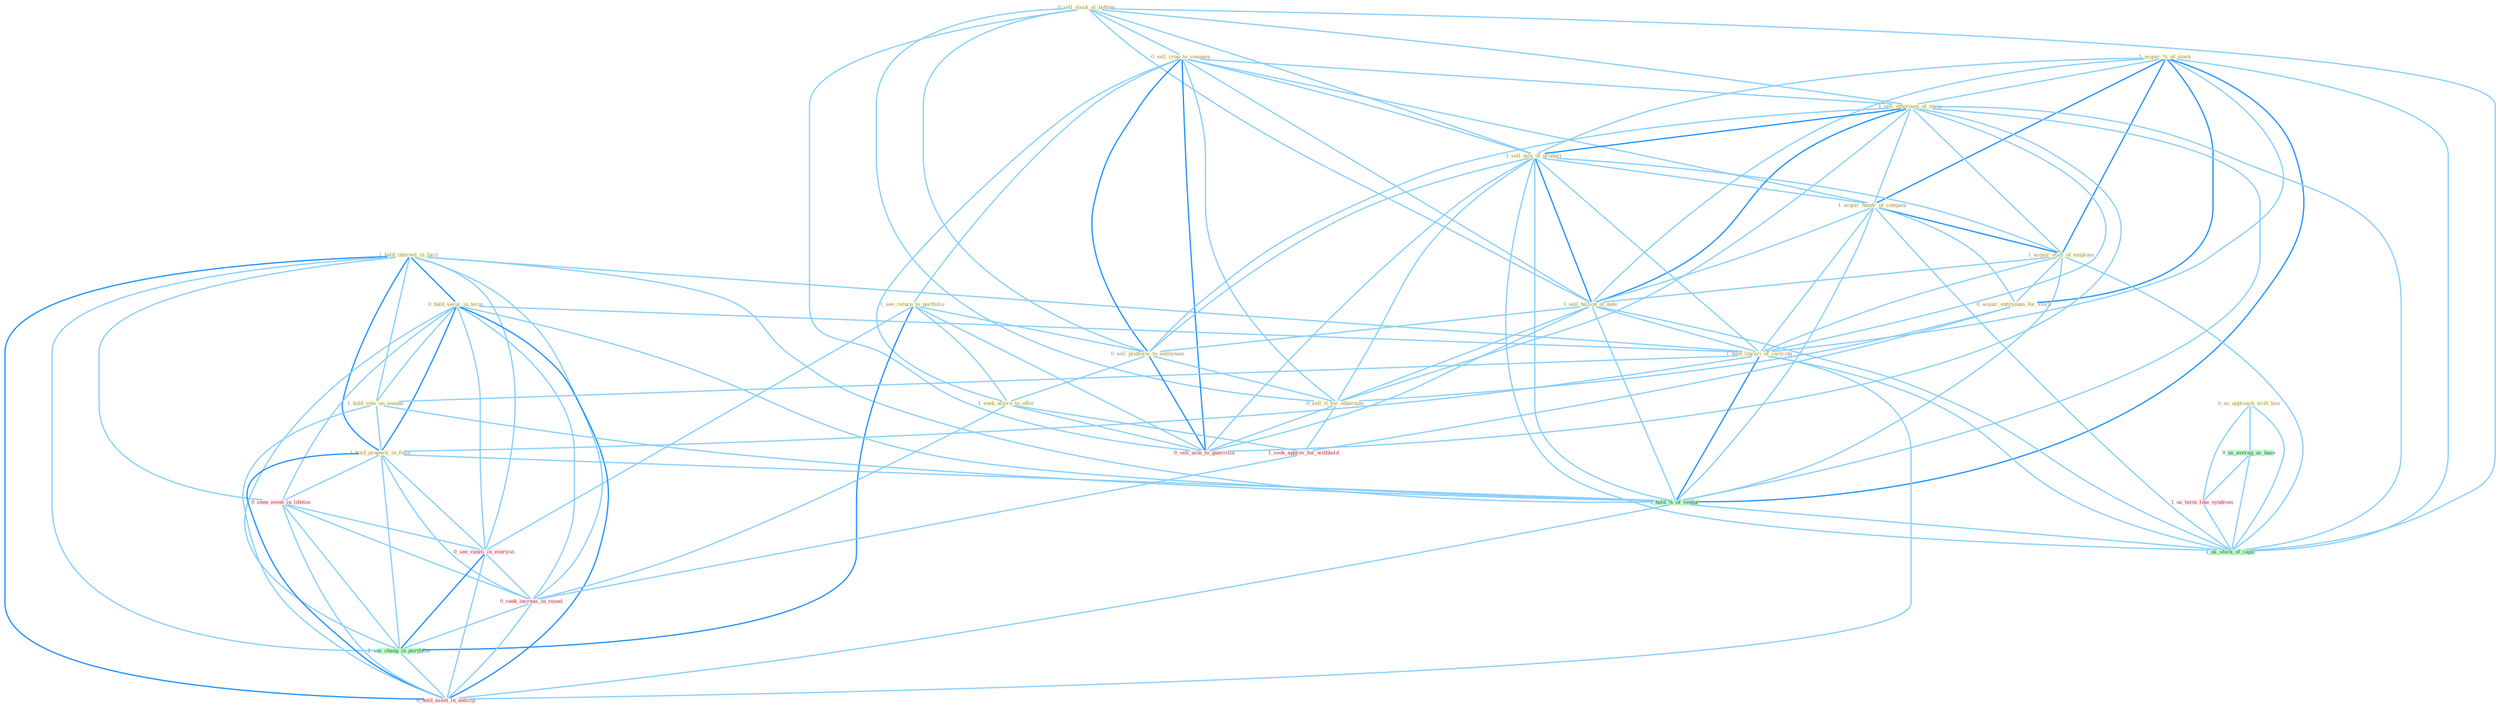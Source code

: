 Graph G{ 
    node
    [shape=polygon,style=filled,width=.5,height=.06,color="#BDFCC9",fixedsize=true,fontsize=4,
    fontcolor="#2f4f4f"];
    {node
    [color="#ffffe0", fontcolor="#8b7d6b"] "1_hold_interest_in_facil " "0_sell_stock_at_bottom " "0_sell_crop_to_compani " "1_acquir_%_of_stock " "1_see_return_to_portfolio " "0_hold_secur_in_term " "1_sell_othernum_of_strip " "1_sell_mix_of_product " "1_acquir_hundr_of_compani " "1_acquir_staff_of_employe " "1_sell_billion_of_note " "0_us_approach_with_him " "1_hold_librari_of_cartridg " "0_sell_platform_to_entitynam " "1_hold_vote_on_amend " "1_seek_altern_to_offer " "1_hold_properti_in_field " "0_acquir_entitynam_for_stock " "0_sell_it_for_othernum "}
{node [color="#fff0f5", fontcolor="#b22222"] "0_seen_event_in_lifetim " "1_us_term_like_syndrom " "1_seek_approv_for_withhold " "0_see_vaniti_in_everyon " "0_sell_arm_to_guerrilla " "0_seek_increas_in_round " "0_hold_asset_in_anticip "}
edge [color="#B0E2FF"];

	"1_hold_interest_in_facil " -- "0_hold_secur_in_term " [w="2", color="#1e90ff" , len=0.8];
	"1_hold_interest_in_facil " -- "1_hold_librari_of_cartridg " [w="1", color="#87cefa" ];
	"1_hold_interest_in_facil " -- "1_hold_vote_on_amend " [w="1", color="#87cefa" ];
	"1_hold_interest_in_facil " -- "1_hold_properti_in_field " [w="2", color="#1e90ff" , len=0.8];
	"1_hold_interest_in_facil " -- "0_seen_event_in_lifetim " [w="1", color="#87cefa" ];
	"1_hold_interest_in_facil " -- "1_hold_%_of_ventur " [w="1", color="#87cefa" ];
	"1_hold_interest_in_facil " -- "0_see_vaniti_in_everyon " [w="1", color="#87cefa" ];
	"1_hold_interest_in_facil " -- "0_seek_increas_in_round " [w="1", color="#87cefa" ];
	"1_hold_interest_in_facil " -- "1_see_chang_in_portfolio " [w="1", color="#87cefa" ];
	"1_hold_interest_in_facil " -- "0_hold_asset_in_anticip " [w="2", color="#1e90ff" , len=0.8];
	"0_sell_stock_at_bottom " -- "0_sell_crop_to_compani " [w="1", color="#87cefa" ];
	"0_sell_stock_at_bottom " -- "1_sell_othernum_of_strip " [w="1", color="#87cefa" ];
	"0_sell_stock_at_bottom " -- "1_sell_mix_of_product " [w="1", color="#87cefa" ];
	"0_sell_stock_at_bottom " -- "1_sell_billion_of_note " [w="1", color="#87cefa" ];
	"0_sell_stock_at_bottom " -- "0_sell_platform_to_entitynam " [w="1", color="#87cefa" ];
	"0_sell_stock_at_bottom " -- "0_sell_it_for_othernum " [w="1", color="#87cefa" ];
	"0_sell_stock_at_bottom " -- "0_sell_arm_to_guerrilla " [w="1", color="#87cefa" ];
	"0_sell_stock_at_bottom " -- "1_us_stock_of_capit " [w="1", color="#87cefa" ];
	"0_sell_crop_to_compani " -- "1_see_return_to_portfolio " [w="1", color="#87cefa" ];
	"0_sell_crop_to_compani " -- "1_sell_othernum_of_strip " [w="1", color="#87cefa" ];
	"0_sell_crop_to_compani " -- "1_sell_mix_of_product " [w="1", color="#87cefa" ];
	"0_sell_crop_to_compani " -- "1_acquir_hundr_of_compani " [w="1", color="#87cefa" ];
	"0_sell_crop_to_compani " -- "1_sell_billion_of_note " [w="1", color="#87cefa" ];
	"0_sell_crop_to_compani " -- "0_sell_platform_to_entitynam " [w="2", color="#1e90ff" , len=0.8];
	"0_sell_crop_to_compani " -- "1_seek_altern_to_offer " [w="1", color="#87cefa" ];
	"0_sell_crop_to_compani " -- "0_sell_it_for_othernum " [w="1", color="#87cefa" ];
	"0_sell_crop_to_compani " -- "0_sell_arm_to_guerrilla " [w="2", color="#1e90ff" , len=0.8];
	"1_acquir_%_of_stock " -- "1_sell_othernum_of_strip " [w="1", color="#87cefa" ];
	"1_acquir_%_of_stock " -- "1_sell_mix_of_product " [w="1", color="#87cefa" ];
	"1_acquir_%_of_stock " -- "1_acquir_hundr_of_compani " [w="2", color="#1e90ff" , len=0.8];
	"1_acquir_%_of_stock " -- "1_acquir_staff_of_employe " [w="2", color="#1e90ff" , len=0.8];
	"1_acquir_%_of_stock " -- "1_sell_billion_of_note " [w="1", color="#87cefa" ];
	"1_acquir_%_of_stock " -- "1_hold_librari_of_cartridg " [w="1", color="#87cefa" ];
	"1_acquir_%_of_stock " -- "0_acquir_entitynam_for_stock " [w="2", color="#1e90ff" , len=0.8];
	"1_acquir_%_of_stock " -- "1_hold_%_of_ventur " [w="2", color="#1e90ff" , len=0.8];
	"1_acquir_%_of_stock " -- "1_us_stock_of_capit " [w="1", color="#87cefa" ];
	"1_see_return_to_portfolio " -- "0_sell_platform_to_entitynam " [w="1", color="#87cefa" ];
	"1_see_return_to_portfolio " -- "1_seek_altern_to_offer " [w="1", color="#87cefa" ];
	"1_see_return_to_portfolio " -- "0_see_vaniti_in_everyon " [w="1", color="#87cefa" ];
	"1_see_return_to_portfolio " -- "0_sell_arm_to_guerrilla " [w="1", color="#87cefa" ];
	"1_see_return_to_portfolio " -- "1_see_chang_in_portfolio " [w="2", color="#1e90ff" , len=0.8];
	"0_hold_secur_in_term " -- "1_hold_librari_of_cartridg " [w="1", color="#87cefa" ];
	"0_hold_secur_in_term " -- "1_hold_vote_on_amend " [w="1", color="#87cefa" ];
	"0_hold_secur_in_term " -- "1_hold_properti_in_field " [w="2", color="#1e90ff" , len=0.8];
	"0_hold_secur_in_term " -- "0_seen_event_in_lifetim " [w="1", color="#87cefa" ];
	"0_hold_secur_in_term " -- "1_hold_%_of_ventur " [w="1", color="#87cefa" ];
	"0_hold_secur_in_term " -- "0_see_vaniti_in_everyon " [w="1", color="#87cefa" ];
	"0_hold_secur_in_term " -- "0_seek_increas_in_round " [w="1", color="#87cefa" ];
	"0_hold_secur_in_term " -- "1_see_chang_in_portfolio " [w="1", color="#87cefa" ];
	"0_hold_secur_in_term " -- "0_hold_asset_in_anticip " [w="2", color="#1e90ff" , len=0.8];
	"1_sell_othernum_of_strip " -- "1_sell_mix_of_product " [w="2", color="#1e90ff" , len=0.8];
	"1_sell_othernum_of_strip " -- "1_acquir_hundr_of_compani " [w="1", color="#87cefa" ];
	"1_sell_othernum_of_strip " -- "1_acquir_staff_of_employe " [w="1", color="#87cefa" ];
	"1_sell_othernum_of_strip " -- "1_sell_billion_of_note " [w="2", color="#1e90ff" , len=0.8];
	"1_sell_othernum_of_strip " -- "1_hold_librari_of_cartridg " [w="1", color="#87cefa" ];
	"1_sell_othernum_of_strip " -- "0_sell_platform_to_entitynam " [w="1", color="#87cefa" ];
	"1_sell_othernum_of_strip " -- "0_sell_it_for_othernum " [w="1", color="#87cefa" ];
	"1_sell_othernum_of_strip " -- "1_hold_%_of_ventur " [w="1", color="#87cefa" ];
	"1_sell_othernum_of_strip " -- "0_sell_arm_to_guerrilla " [w="1", color="#87cefa" ];
	"1_sell_othernum_of_strip " -- "1_us_stock_of_capit " [w="1", color="#87cefa" ];
	"1_sell_mix_of_product " -- "1_acquir_hundr_of_compani " [w="1", color="#87cefa" ];
	"1_sell_mix_of_product " -- "1_acquir_staff_of_employe " [w="1", color="#87cefa" ];
	"1_sell_mix_of_product " -- "1_sell_billion_of_note " [w="2", color="#1e90ff" , len=0.8];
	"1_sell_mix_of_product " -- "1_hold_librari_of_cartridg " [w="1", color="#87cefa" ];
	"1_sell_mix_of_product " -- "0_sell_platform_to_entitynam " [w="1", color="#87cefa" ];
	"1_sell_mix_of_product " -- "0_sell_it_for_othernum " [w="1", color="#87cefa" ];
	"1_sell_mix_of_product " -- "1_hold_%_of_ventur " [w="1", color="#87cefa" ];
	"1_sell_mix_of_product " -- "0_sell_arm_to_guerrilla " [w="1", color="#87cefa" ];
	"1_sell_mix_of_product " -- "1_us_stock_of_capit " [w="1", color="#87cefa" ];
	"1_acquir_hundr_of_compani " -- "1_acquir_staff_of_employe " [w="2", color="#1e90ff" , len=0.8];
	"1_acquir_hundr_of_compani " -- "1_sell_billion_of_note " [w="1", color="#87cefa" ];
	"1_acquir_hundr_of_compani " -- "1_hold_librari_of_cartridg " [w="1", color="#87cefa" ];
	"1_acquir_hundr_of_compani " -- "0_acquir_entitynam_for_stock " [w="1", color="#87cefa" ];
	"1_acquir_hundr_of_compani " -- "1_hold_%_of_ventur " [w="1", color="#87cefa" ];
	"1_acquir_hundr_of_compani " -- "1_us_stock_of_capit " [w="1", color="#87cefa" ];
	"1_acquir_staff_of_employe " -- "1_sell_billion_of_note " [w="1", color="#87cefa" ];
	"1_acquir_staff_of_employe " -- "1_hold_librari_of_cartridg " [w="1", color="#87cefa" ];
	"1_acquir_staff_of_employe " -- "0_acquir_entitynam_for_stock " [w="1", color="#87cefa" ];
	"1_acquir_staff_of_employe " -- "1_hold_%_of_ventur " [w="1", color="#87cefa" ];
	"1_acquir_staff_of_employe " -- "1_us_stock_of_capit " [w="1", color="#87cefa" ];
	"1_sell_billion_of_note " -- "1_hold_librari_of_cartridg " [w="1", color="#87cefa" ];
	"1_sell_billion_of_note " -- "0_sell_platform_to_entitynam " [w="1", color="#87cefa" ];
	"1_sell_billion_of_note " -- "0_sell_it_for_othernum " [w="1", color="#87cefa" ];
	"1_sell_billion_of_note " -- "1_hold_%_of_ventur " [w="1", color="#87cefa" ];
	"1_sell_billion_of_note " -- "0_sell_arm_to_guerrilla " [w="1", color="#87cefa" ];
	"1_sell_billion_of_note " -- "1_us_stock_of_capit " [w="1", color="#87cefa" ];
	"0_us_approach_with_him " -- "0_us_averag_as_base " [w="1", color="#87cefa" ];
	"0_us_approach_with_him " -- "1_us_term_like_syndrom " [w="1", color="#87cefa" ];
	"0_us_approach_with_him " -- "1_us_stock_of_capit " [w="1", color="#87cefa" ];
	"1_hold_librari_of_cartridg " -- "1_hold_vote_on_amend " [w="1", color="#87cefa" ];
	"1_hold_librari_of_cartridg " -- "1_hold_properti_in_field " [w="1", color="#87cefa" ];
	"1_hold_librari_of_cartridg " -- "1_hold_%_of_ventur " [w="2", color="#1e90ff" , len=0.8];
	"1_hold_librari_of_cartridg " -- "1_us_stock_of_capit " [w="1", color="#87cefa" ];
	"1_hold_librari_of_cartridg " -- "0_hold_asset_in_anticip " [w="1", color="#87cefa" ];
	"0_sell_platform_to_entitynam " -- "1_seek_altern_to_offer " [w="1", color="#87cefa" ];
	"0_sell_platform_to_entitynam " -- "0_sell_it_for_othernum " [w="1", color="#87cefa" ];
	"0_sell_platform_to_entitynam " -- "0_sell_arm_to_guerrilla " [w="2", color="#1e90ff" , len=0.8];
	"1_hold_vote_on_amend " -- "1_hold_properti_in_field " [w="1", color="#87cefa" ];
	"1_hold_vote_on_amend " -- "1_hold_%_of_ventur " [w="1", color="#87cefa" ];
	"1_hold_vote_on_amend " -- "0_hold_asset_in_anticip " [w="1", color="#87cefa" ];
	"1_seek_altern_to_offer " -- "1_seek_approv_for_withhold " [w="1", color="#87cefa" ];
	"1_seek_altern_to_offer " -- "0_sell_arm_to_guerrilla " [w="1", color="#87cefa" ];
	"1_seek_altern_to_offer " -- "0_seek_increas_in_round " [w="1", color="#87cefa" ];
	"1_hold_properti_in_field " -- "0_seen_event_in_lifetim " [w="1", color="#87cefa" ];
	"1_hold_properti_in_field " -- "1_hold_%_of_ventur " [w="1", color="#87cefa" ];
	"1_hold_properti_in_field " -- "0_see_vaniti_in_everyon " [w="1", color="#87cefa" ];
	"1_hold_properti_in_field " -- "0_seek_increas_in_round " [w="1", color="#87cefa" ];
	"1_hold_properti_in_field " -- "1_see_chang_in_portfolio " [w="1", color="#87cefa" ];
	"1_hold_properti_in_field " -- "0_hold_asset_in_anticip " [w="2", color="#1e90ff" , len=0.8];
	"0_acquir_entitynam_for_stock " -- "0_sell_it_for_othernum " [w="1", color="#87cefa" ];
	"0_acquir_entitynam_for_stock " -- "1_seek_approv_for_withhold " [w="1", color="#87cefa" ];
	"0_sell_it_for_othernum " -- "1_seek_approv_for_withhold " [w="1", color="#87cefa" ];
	"0_sell_it_for_othernum " -- "0_sell_arm_to_guerrilla " [w="1", color="#87cefa" ];
	"0_seen_event_in_lifetim " -- "0_see_vaniti_in_everyon " [w="1", color="#87cefa" ];
	"0_seen_event_in_lifetim " -- "0_seek_increas_in_round " [w="1", color="#87cefa" ];
	"0_seen_event_in_lifetim " -- "1_see_chang_in_portfolio " [w="1", color="#87cefa" ];
	"0_seen_event_in_lifetim " -- "0_hold_asset_in_anticip " [w="1", color="#87cefa" ];
	"0_us_averag_as_base " -- "1_us_term_like_syndrom " [w="1", color="#87cefa" ];
	"0_us_averag_as_base " -- "1_us_stock_of_capit " [w="1", color="#87cefa" ];
	"1_us_term_like_syndrom " -- "1_us_stock_of_capit " [w="1", color="#87cefa" ];
	"1_seek_approv_for_withhold " -- "0_seek_increas_in_round " [w="1", color="#87cefa" ];
	"1_hold_%_of_ventur " -- "1_us_stock_of_capit " [w="1", color="#87cefa" ];
	"1_hold_%_of_ventur " -- "0_hold_asset_in_anticip " [w="1", color="#87cefa" ];
	"0_see_vaniti_in_everyon " -- "0_seek_increas_in_round " [w="1", color="#87cefa" ];
	"0_see_vaniti_in_everyon " -- "1_see_chang_in_portfolio " [w="2", color="#1e90ff" , len=0.8];
	"0_see_vaniti_in_everyon " -- "0_hold_asset_in_anticip " [w="1", color="#87cefa" ];
	"0_seek_increas_in_round " -- "1_see_chang_in_portfolio " [w="1", color="#87cefa" ];
	"0_seek_increas_in_round " -- "0_hold_asset_in_anticip " [w="1", color="#87cefa" ];
	"1_see_chang_in_portfolio " -- "0_hold_asset_in_anticip " [w="1", color="#87cefa" ];
}